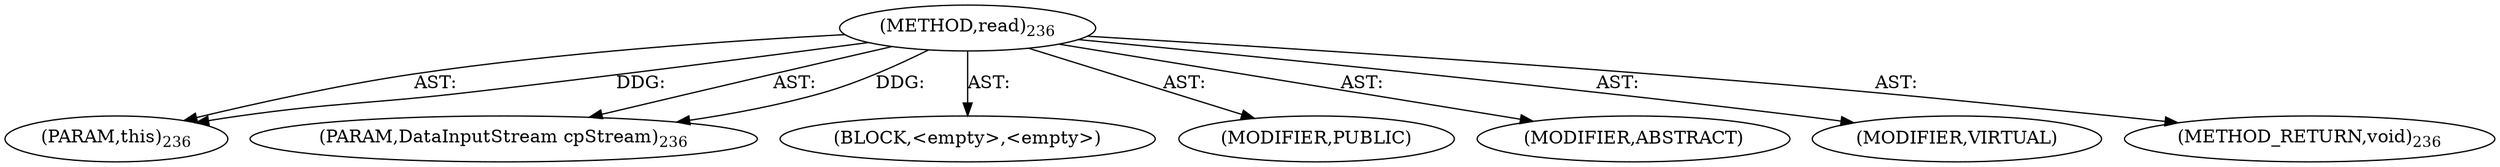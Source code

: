 digraph "read" {  
"111669149700" [label = <(METHOD,read)<SUB>236</SUB>> ]
"115964116999" [label = <(PARAM,this)<SUB>236</SUB>> ]
"115964117000" [label = <(PARAM,DataInputStream cpStream)<SUB>236</SUB>> ]
"25769803793" [label = <(BLOCK,&lt;empty&gt;,&lt;empty&gt;)> ]
"133143986209" [label = <(MODIFIER,PUBLIC)> ]
"133143986210" [label = <(MODIFIER,ABSTRACT)> ]
"133143986211" [label = <(MODIFIER,VIRTUAL)> ]
"128849018884" [label = <(METHOD_RETURN,void)<SUB>236</SUB>> ]
  "111669149700" -> "115964116999"  [ label = "AST: "] 
  "111669149700" -> "115964117000"  [ label = "AST: "] 
  "111669149700" -> "25769803793"  [ label = "AST: "] 
  "111669149700" -> "133143986209"  [ label = "AST: "] 
  "111669149700" -> "133143986210"  [ label = "AST: "] 
  "111669149700" -> "133143986211"  [ label = "AST: "] 
  "111669149700" -> "128849018884"  [ label = "AST: "] 
  "111669149700" -> "115964116999"  [ label = "DDG: "] 
  "111669149700" -> "115964117000"  [ label = "DDG: "] 
}
